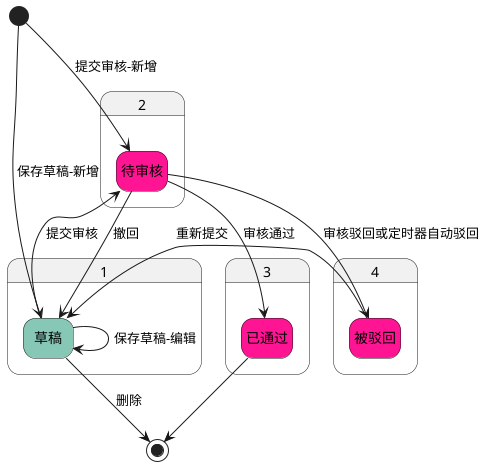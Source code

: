 
@startuml

hide empty description
[*] -> 1.草稿 #86c8b5:保存草稿-新增
[*] --> 2.待审核 #deeppink:提交审核-新增
1.草稿 -> 2.待审核 :提交审核
1.草稿 -> 1.草稿 :保存草稿-编辑


2.待审核--> 1.草稿 :撤回
2.待审核 --> 3.已通过 #deeppink:审核通过
2.待审核 --> 4.被驳回 #deeppink:审核驳回或定时器自动驳回
4.被驳回 --> 1.草稿 :重新提交
3.已通过 --> [*]
1.草稿 -> [*]  :删除
@enduml